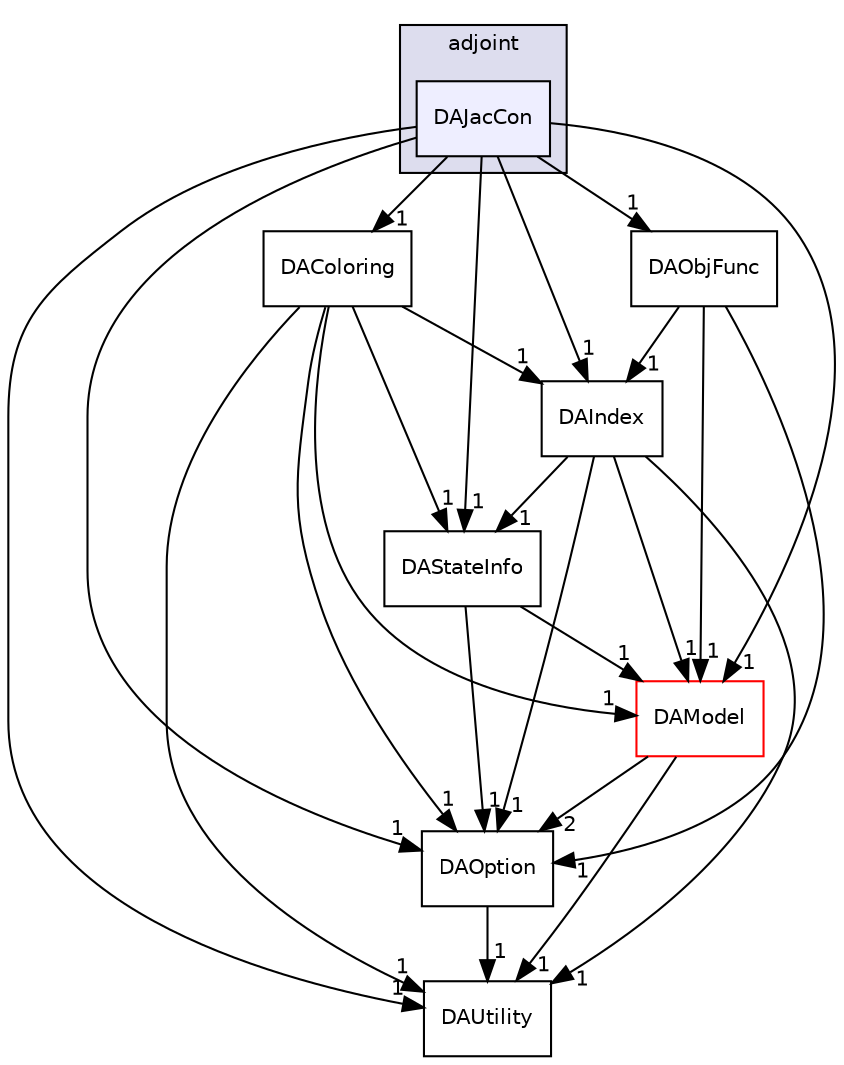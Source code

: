 digraph "dafoam/src/adjoint/DAJacCon" {
  bgcolor=transparent;
  compound=true
  node [ fontsize="10", fontname="Helvetica"];
  edge [ labelfontsize="10", labelfontname="Helvetica"];
  subgraph clusterdir_f5514f987767675d2ddbed85ad2de067 {
    graph [ bgcolor="#ddddee", pencolor="black", label="adjoint" fontname="Helvetica", fontsize="10", URL="dir_f5514f987767675d2ddbed85ad2de067.html"]
  dir_1b47ee66ca9605e6da8d7ddcc8dd8097 [shape=box, label="DAJacCon", style="filled", fillcolor="#eeeeff", pencolor="black", URL="dir_1b47ee66ca9605e6da8d7ddcc8dd8097.html"];
  }
  dir_f7f086f789ecb62f27463ba7ed1d81dd [shape=box label="DAStateInfo" URL="dir_f7f086f789ecb62f27463ba7ed1d81dd.html"];
  dir_2b299a9bdd8f01e49a173391b76d2ce4 [shape=box label="DAIndex" URL="dir_2b299a9bdd8f01e49a173391b76d2ce4.html"];
  dir_3e1a3916256641cd890d01e288a238af [shape=box label="DAOption" URL="dir_3e1a3916256641cd890d01e288a238af.html"];
  dir_d7bba61336d0ae3fa13f8165f670607a [shape=box label="DAColoring" URL="dir_d7bba61336d0ae3fa13f8165f670607a.html"];
  dir_6deb34883baad7559a309d6d28e355d1 [shape=box label="DAObjFunc" URL="dir_6deb34883baad7559a309d6d28e355d1.html"];
  dir_0e038532d2d478fb20f067fb4c41f83e [shape=box label="DAModel" color="red" URL="dir_0e038532d2d478fb20f067fb4c41f83e.html"];
  dir_cf971f353ff72be402d0f8c332203c9b [shape=box label="DAUtility" URL="dir_cf971f353ff72be402d0f8c332203c9b.html"];
  dir_f7f086f789ecb62f27463ba7ed1d81dd->dir_3e1a3916256641cd890d01e288a238af [headlabel="1", labeldistance=1.5 headhref="dir_000024_000016.html"];
  dir_f7f086f789ecb62f27463ba7ed1d81dd->dir_0e038532d2d478fb20f067fb4c41f83e [headlabel="1", labeldistance=1.5 headhref="dir_000024_000012.html"];
  dir_2b299a9bdd8f01e49a173391b76d2ce4->dir_f7f086f789ecb62f27463ba7ed1d81dd [headlabel="1", labeldistance=1.5 headhref="dir_000009_000024.html"];
  dir_2b299a9bdd8f01e49a173391b76d2ce4->dir_3e1a3916256641cd890d01e288a238af [headlabel="1", labeldistance=1.5 headhref="dir_000009_000016.html"];
  dir_2b299a9bdd8f01e49a173391b76d2ce4->dir_0e038532d2d478fb20f067fb4c41f83e [headlabel="1", labeldistance=1.5 headhref="dir_000009_000012.html"];
  dir_2b299a9bdd8f01e49a173391b76d2ce4->dir_cf971f353ff72be402d0f8c332203c9b [headlabel="1", labeldistance=1.5 headhref="dir_000009_000025.html"];
  dir_3e1a3916256641cd890d01e288a238af->dir_cf971f353ff72be402d0f8c332203c9b [headlabel="1", labeldistance=1.5 headhref="dir_000016_000025.html"];
  dir_d7bba61336d0ae3fa13f8165f670607a->dir_f7f086f789ecb62f27463ba7ed1d81dd [headlabel="1", labeldistance=1.5 headhref="dir_000006_000024.html"];
  dir_d7bba61336d0ae3fa13f8165f670607a->dir_2b299a9bdd8f01e49a173391b76d2ce4 [headlabel="1", labeldistance=1.5 headhref="dir_000006_000009.html"];
  dir_d7bba61336d0ae3fa13f8165f670607a->dir_3e1a3916256641cd890d01e288a238af [headlabel="1", labeldistance=1.5 headhref="dir_000006_000016.html"];
  dir_d7bba61336d0ae3fa13f8165f670607a->dir_0e038532d2d478fb20f067fb4c41f83e [headlabel="1", labeldistance=1.5 headhref="dir_000006_000012.html"];
  dir_d7bba61336d0ae3fa13f8165f670607a->dir_cf971f353ff72be402d0f8c332203c9b [headlabel="1", labeldistance=1.5 headhref="dir_000006_000025.html"];
  dir_6deb34883baad7559a309d6d28e355d1->dir_2b299a9bdd8f01e49a173391b76d2ce4 [headlabel="1", labeldistance=1.5 headhref="dir_000015_000009.html"];
  dir_6deb34883baad7559a309d6d28e355d1->dir_3e1a3916256641cd890d01e288a238af [headlabel="1", labeldistance=1.5 headhref="dir_000015_000016.html"];
  dir_6deb34883baad7559a309d6d28e355d1->dir_0e038532d2d478fb20f067fb4c41f83e [headlabel="1", labeldistance=1.5 headhref="dir_000015_000012.html"];
  dir_0e038532d2d478fb20f067fb4c41f83e->dir_3e1a3916256641cd890d01e288a238af [headlabel="2", labeldistance=1.5 headhref="dir_000012_000016.html"];
  dir_0e038532d2d478fb20f067fb4c41f83e->dir_cf971f353ff72be402d0f8c332203c9b [headlabel="1", labeldistance=1.5 headhref="dir_000012_000025.html"];
  dir_1b47ee66ca9605e6da8d7ddcc8dd8097->dir_f7f086f789ecb62f27463ba7ed1d81dd [headlabel="1", labeldistance=1.5 headhref="dir_000010_000024.html"];
  dir_1b47ee66ca9605e6da8d7ddcc8dd8097->dir_2b299a9bdd8f01e49a173391b76d2ce4 [headlabel="1", labeldistance=1.5 headhref="dir_000010_000009.html"];
  dir_1b47ee66ca9605e6da8d7ddcc8dd8097->dir_3e1a3916256641cd890d01e288a238af [headlabel="1", labeldistance=1.5 headhref="dir_000010_000016.html"];
  dir_1b47ee66ca9605e6da8d7ddcc8dd8097->dir_d7bba61336d0ae3fa13f8165f670607a [headlabel="1", labeldistance=1.5 headhref="dir_000010_000006.html"];
  dir_1b47ee66ca9605e6da8d7ddcc8dd8097->dir_6deb34883baad7559a309d6d28e355d1 [headlabel="1", labeldistance=1.5 headhref="dir_000010_000015.html"];
  dir_1b47ee66ca9605e6da8d7ddcc8dd8097->dir_0e038532d2d478fb20f067fb4c41f83e [headlabel="1", labeldistance=1.5 headhref="dir_000010_000012.html"];
  dir_1b47ee66ca9605e6da8d7ddcc8dd8097->dir_cf971f353ff72be402d0f8c332203c9b [headlabel="1", labeldistance=1.5 headhref="dir_000010_000025.html"];
}
